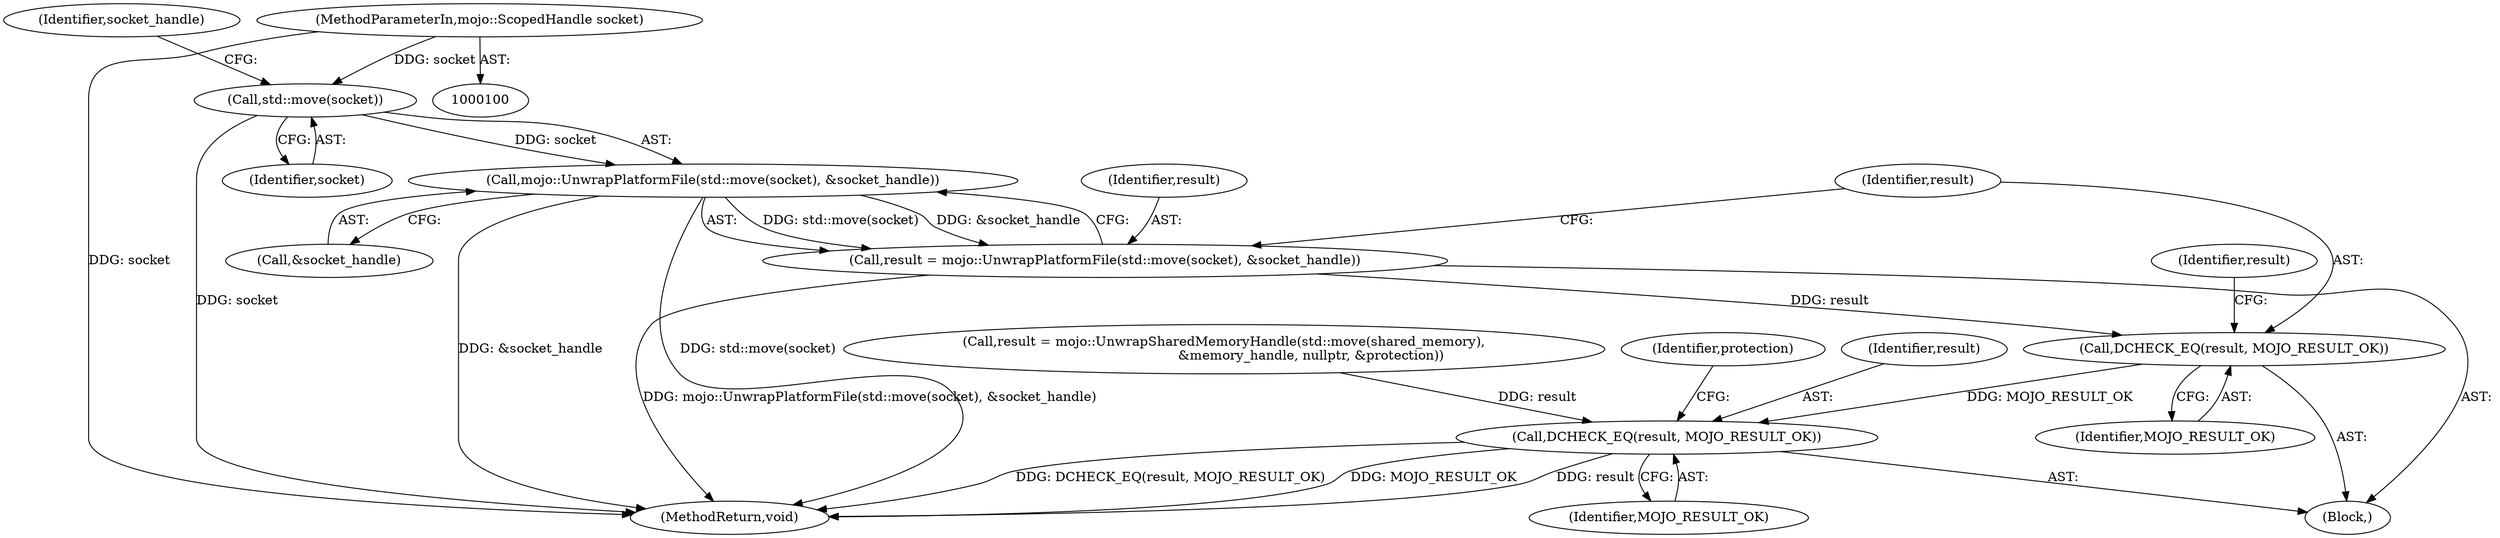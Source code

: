 digraph "0_Chrome_673ce95d481ea9368c4d4d43ac756ba1d6d9e608_12@API" {
"1000133" [label="(Call,std::move(socket))"];
"1000104" [label="(MethodParameterIn,mojo::ScopedHandle socket)"];
"1000132" [label="(Call,mojo::UnwrapPlatformFile(std::move(socket), &socket_handle))"];
"1000130" [label="(Call,result = mojo::UnwrapPlatformFile(std::move(socket), &socket_handle))"];
"1000137" [label="(Call,DCHECK_EQ(result, MOJO_RESULT_OK))"];
"1000152" [label="(Call,DCHECK_EQ(result, MOJO_RESULT_OK))"];
"1000131" [label="(Identifier,result)"];
"1000134" [label="(Identifier,socket)"];
"1000156" [label="(Identifier,protection)"];
"1000138" [label="(Identifier,result)"];
"1000132" [label="(Call,mojo::UnwrapPlatformFile(std::move(socket), &socket_handle))"];
"1000143" [label="(Identifier,result)"];
"1000136" [label="(Identifier,socket_handle)"];
"1000104" [label="(MethodParameterIn,mojo::ScopedHandle socket)"];
"1000133" [label="(Call,std::move(socket))"];
"1000139" [label="(Identifier,MOJO_RESULT_OK)"];
"1000153" [label="(Identifier,result)"];
"1000142" [label="(Call,result = mojo::UnwrapSharedMemoryHandle(std::move(shared_memory),\n                                          &memory_handle, nullptr, &protection))"];
"1000162" [label="(MethodReturn,void)"];
"1000137" [label="(Call,DCHECK_EQ(result, MOJO_RESULT_OK))"];
"1000152" [label="(Call,DCHECK_EQ(result, MOJO_RESULT_OK))"];
"1000154" [label="(Identifier,MOJO_RESULT_OK)"];
"1000106" [label="(Block,)"];
"1000135" [label="(Call,&socket_handle)"];
"1000130" [label="(Call,result = mojo::UnwrapPlatformFile(std::move(socket), &socket_handle))"];
"1000133" -> "1000132"  [label="AST: "];
"1000133" -> "1000134"  [label="CFG: "];
"1000134" -> "1000133"  [label="AST: "];
"1000136" -> "1000133"  [label="CFG: "];
"1000133" -> "1000162"  [label="DDG: socket"];
"1000133" -> "1000132"  [label="DDG: socket"];
"1000104" -> "1000133"  [label="DDG: socket"];
"1000104" -> "1000100"  [label="AST: "];
"1000104" -> "1000162"  [label="DDG: socket"];
"1000132" -> "1000130"  [label="AST: "];
"1000132" -> "1000135"  [label="CFG: "];
"1000135" -> "1000132"  [label="AST: "];
"1000130" -> "1000132"  [label="CFG: "];
"1000132" -> "1000162"  [label="DDG: std::move(socket)"];
"1000132" -> "1000162"  [label="DDG: &socket_handle"];
"1000132" -> "1000130"  [label="DDG: std::move(socket)"];
"1000132" -> "1000130"  [label="DDG: &socket_handle"];
"1000130" -> "1000106"  [label="AST: "];
"1000131" -> "1000130"  [label="AST: "];
"1000138" -> "1000130"  [label="CFG: "];
"1000130" -> "1000162"  [label="DDG: mojo::UnwrapPlatformFile(std::move(socket), &socket_handle)"];
"1000130" -> "1000137"  [label="DDG: result"];
"1000137" -> "1000106"  [label="AST: "];
"1000137" -> "1000139"  [label="CFG: "];
"1000138" -> "1000137"  [label="AST: "];
"1000139" -> "1000137"  [label="AST: "];
"1000143" -> "1000137"  [label="CFG: "];
"1000137" -> "1000152"  [label="DDG: MOJO_RESULT_OK"];
"1000152" -> "1000106"  [label="AST: "];
"1000152" -> "1000154"  [label="CFG: "];
"1000153" -> "1000152"  [label="AST: "];
"1000154" -> "1000152"  [label="AST: "];
"1000156" -> "1000152"  [label="CFG: "];
"1000152" -> "1000162"  [label="DDG: DCHECK_EQ(result, MOJO_RESULT_OK)"];
"1000152" -> "1000162"  [label="DDG: MOJO_RESULT_OK"];
"1000152" -> "1000162"  [label="DDG: result"];
"1000142" -> "1000152"  [label="DDG: result"];
}
